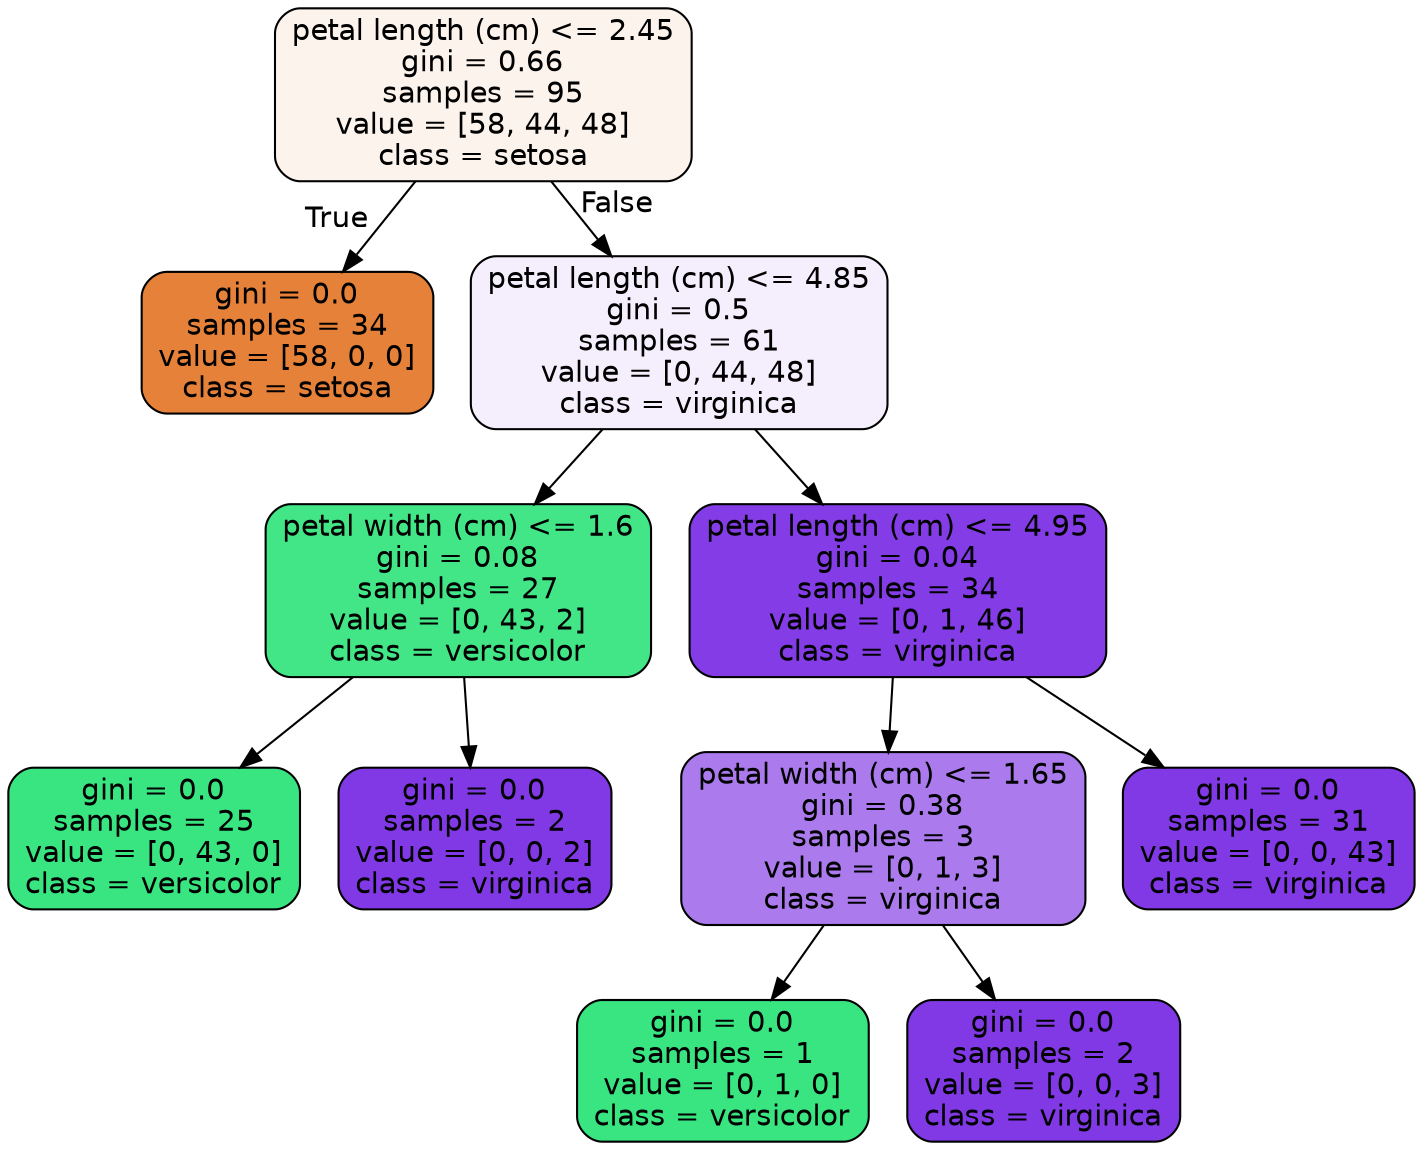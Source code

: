 digraph Tree {
node [shape=box, style="filled, rounded", color="black", fontname="helvetica"] ;
edge [fontname="helvetica"] ;
0 [label="petal length (cm) <= 2.45\ngini = 0.66\nsamples = 95\nvalue = [58, 44, 48]\nclass = setosa", fillcolor="#fcf3ec"] ;
1 [label="gini = 0.0\nsamples = 34\nvalue = [58, 0, 0]\nclass = setosa", fillcolor="#e58139"] ;
0 -> 1 [labeldistance=2.5, labelangle=45, headlabel="True"] ;
2 [label="petal length (cm) <= 4.85\ngini = 0.5\nsamples = 61\nvalue = [0, 44, 48]\nclass = virginica", fillcolor="#f5effd"] ;
0 -> 2 [labeldistance=2.5, labelangle=-45, headlabel="False"] ;
3 [label="petal width (cm) <= 1.6\ngini = 0.08\nsamples = 27\nvalue = [0, 43, 2]\nclass = versicolor", fillcolor="#42e687"] ;
2 -> 3 ;
4 [label="gini = 0.0\nsamples = 25\nvalue = [0, 43, 0]\nclass = versicolor", fillcolor="#39e581"] ;
3 -> 4 ;
5 [label="gini = 0.0\nsamples = 2\nvalue = [0, 0, 2]\nclass = virginica", fillcolor="#8139e5"] ;
3 -> 5 ;
6 [label="petal length (cm) <= 4.95\ngini = 0.04\nsamples = 34\nvalue = [0, 1, 46]\nclass = virginica", fillcolor="#843de6"] ;
2 -> 6 ;
7 [label="petal width (cm) <= 1.65\ngini = 0.38\nsamples = 3\nvalue = [0, 1, 3]\nclass = virginica", fillcolor="#ab7bee"] ;
6 -> 7 ;
8 [label="gini = 0.0\nsamples = 1\nvalue = [0, 1, 0]\nclass = versicolor", fillcolor="#39e581"] ;
7 -> 8 ;
9 [label="gini = 0.0\nsamples = 2\nvalue = [0, 0, 3]\nclass = virginica", fillcolor="#8139e5"] ;
7 -> 9 ;
10 [label="gini = 0.0\nsamples = 31\nvalue = [0, 0, 43]\nclass = virginica", fillcolor="#8139e5"] ;
6 -> 10 ;
}